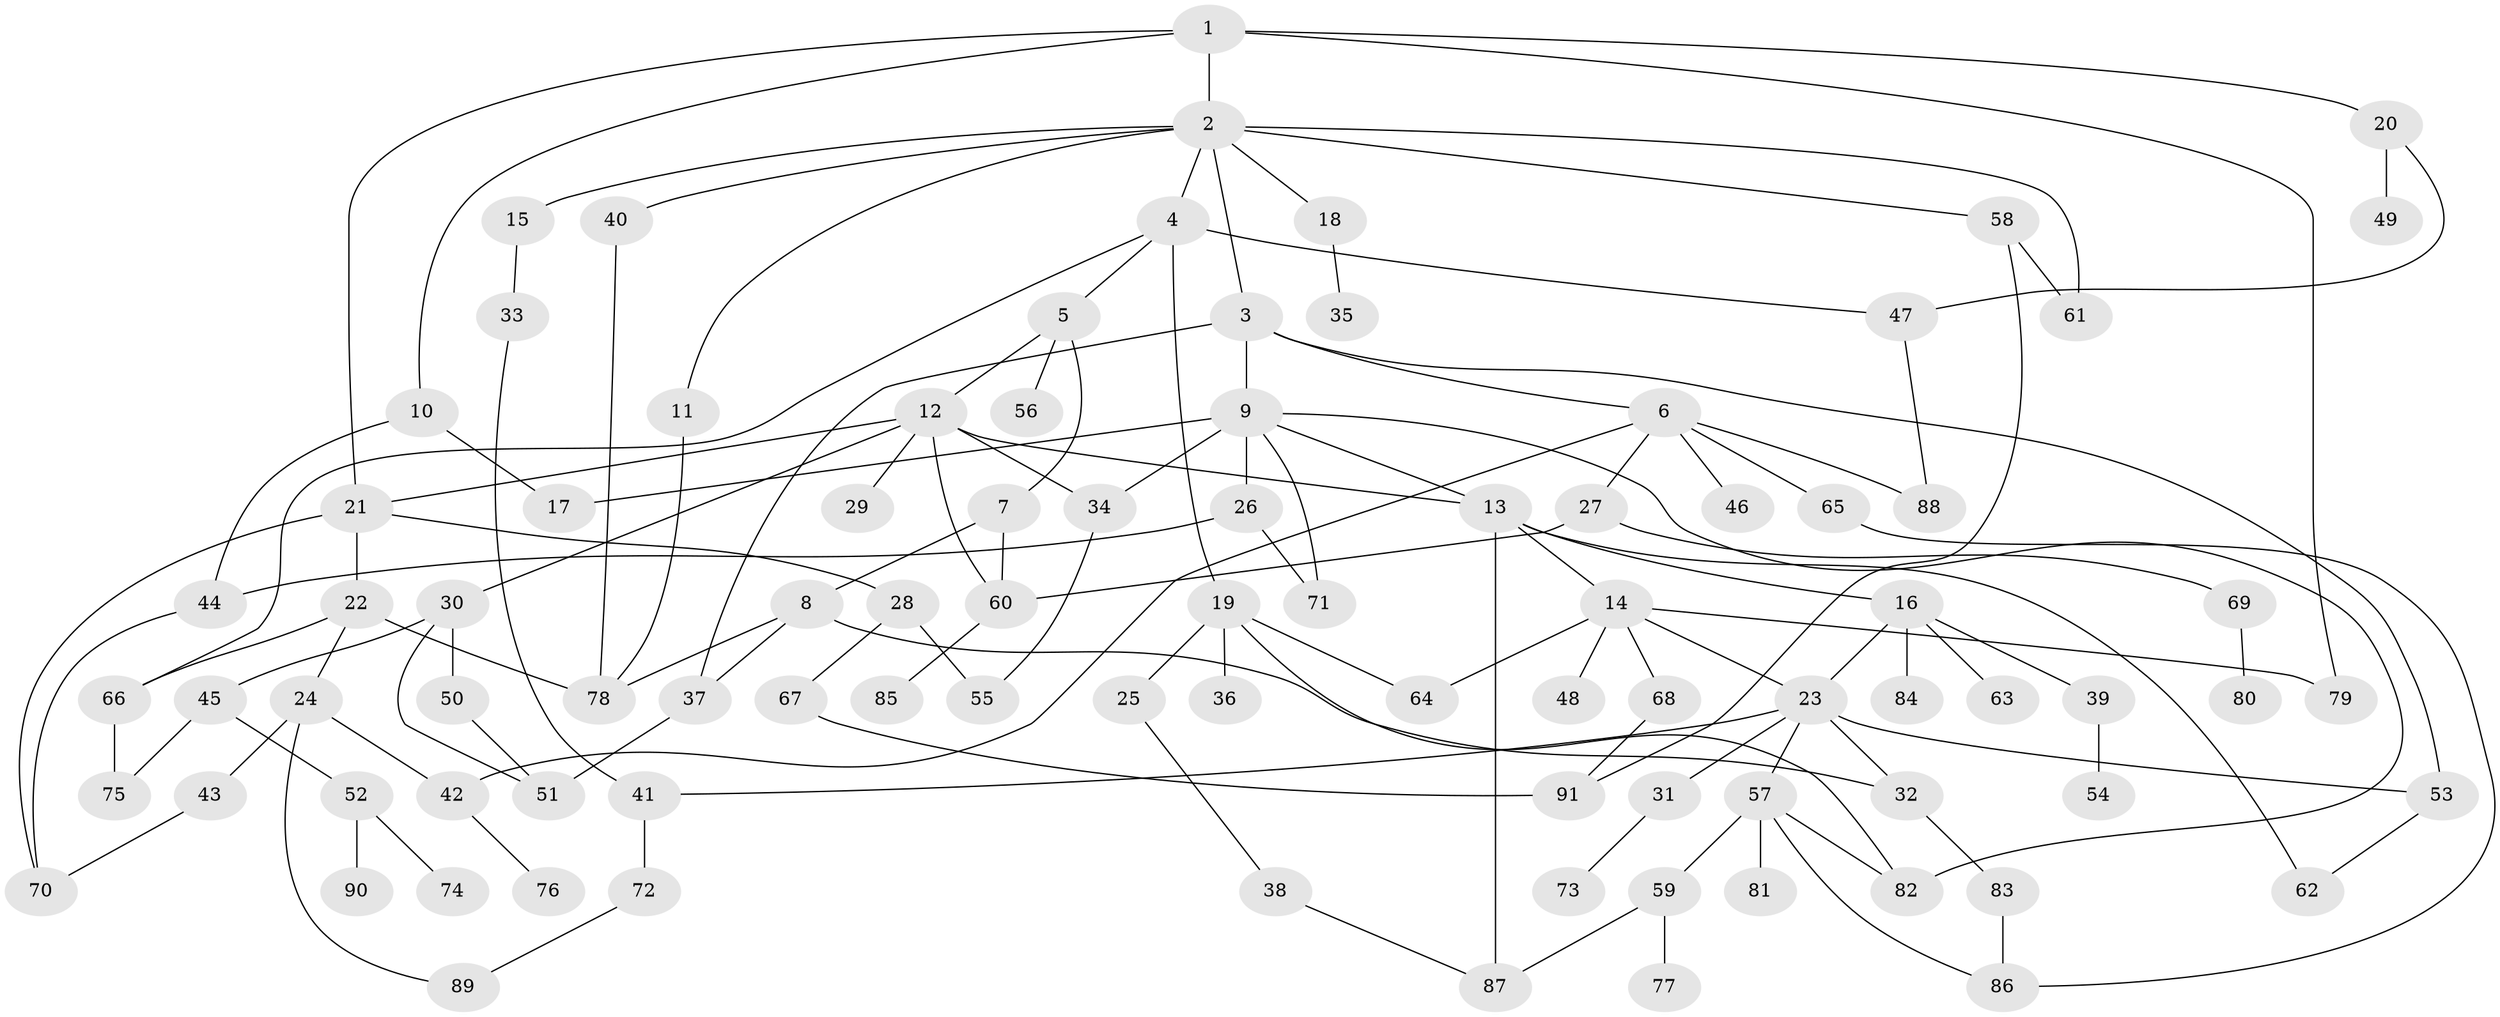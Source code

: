 // Generated by graph-tools (version 1.1) at 2025/49/03/09/25 03:49:24]
// undirected, 91 vertices, 129 edges
graph export_dot {
graph [start="1"]
  node [color=gray90,style=filled];
  1;
  2;
  3;
  4;
  5;
  6;
  7;
  8;
  9;
  10;
  11;
  12;
  13;
  14;
  15;
  16;
  17;
  18;
  19;
  20;
  21;
  22;
  23;
  24;
  25;
  26;
  27;
  28;
  29;
  30;
  31;
  32;
  33;
  34;
  35;
  36;
  37;
  38;
  39;
  40;
  41;
  42;
  43;
  44;
  45;
  46;
  47;
  48;
  49;
  50;
  51;
  52;
  53;
  54;
  55;
  56;
  57;
  58;
  59;
  60;
  61;
  62;
  63;
  64;
  65;
  66;
  67;
  68;
  69;
  70;
  71;
  72;
  73;
  74;
  75;
  76;
  77;
  78;
  79;
  80;
  81;
  82;
  83;
  84;
  85;
  86;
  87;
  88;
  89;
  90;
  91;
  1 -- 2;
  1 -- 10;
  1 -- 20;
  1 -- 21;
  1 -- 79;
  2 -- 3;
  2 -- 4;
  2 -- 11;
  2 -- 15;
  2 -- 18;
  2 -- 40;
  2 -- 58;
  2 -- 61;
  3 -- 6;
  3 -- 9;
  3 -- 53;
  3 -- 37;
  4 -- 5;
  4 -- 19;
  4 -- 66;
  4 -- 47;
  5 -- 7;
  5 -- 12;
  5 -- 56;
  6 -- 27;
  6 -- 46;
  6 -- 65;
  6 -- 88;
  6 -- 42;
  7 -- 8;
  7 -- 60;
  8 -- 32;
  8 -- 37;
  8 -- 78;
  9 -- 13;
  9 -- 17;
  9 -- 26;
  9 -- 71;
  9 -- 34;
  9 -- 82;
  10 -- 44;
  10 -- 17;
  11 -- 78;
  12 -- 29;
  12 -- 30;
  12 -- 34;
  12 -- 60;
  12 -- 21;
  12 -- 13;
  13 -- 14;
  13 -- 16;
  13 -- 62;
  13 -- 87;
  14 -- 23;
  14 -- 48;
  14 -- 64;
  14 -- 68;
  14 -- 79;
  15 -- 33;
  16 -- 39;
  16 -- 63;
  16 -- 84;
  16 -- 23;
  18 -- 35;
  19 -- 25;
  19 -- 36;
  19 -- 64;
  19 -- 82;
  20 -- 47;
  20 -- 49;
  21 -- 22;
  21 -- 28;
  21 -- 70;
  22 -- 24;
  22 -- 66;
  22 -- 78;
  23 -- 31;
  23 -- 57;
  23 -- 41;
  23 -- 32;
  23 -- 53;
  24 -- 42;
  24 -- 43;
  24 -- 89;
  25 -- 38;
  26 -- 71;
  26 -- 44;
  27 -- 69;
  27 -- 60;
  28 -- 67;
  28 -- 55;
  30 -- 45;
  30 -- 50;
  30 -- 51;
  31 -- 73;
  32 -- 83;
  33 -- 41;
  34 -- 55;
  37 -- 51;
  38 -- 87;
  39 -- 54;
  40 -- 78;
  41 -- 72;
  42 -- 76;
  43 -- 70;
  44 -- 70;
  45 -- 52;
  45 -- 75;
  47 -- 88;
  50 -- 51;
  52 -- 74;
  52 -- 90;
  53 -- 62;
  57 -- 59;
  57 -- 81;
  57 -- 82;
  57 -- 86;
  58 -- 61;
  58 -- 91;
  59 -- 77;
  59 -- 87;
  60 -- 85;
  65 -- 86;
  66 -- 75;
  67 -- 91;
  68 -- 91;
  69 -- 80;
  72 -- 89;
  83 -- 86;
}

